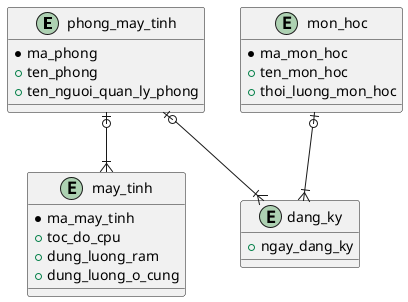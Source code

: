 @startuml

entity "phong_may_tinh" as phong_may_tinh {
	* ma_phong
	+ ten_phong
	+ ten_nguoi_quan_ly_phong
}

entity "may_tinh" as may_tinh {
	* ma_may_tinh
	+ toc_do_cpu
	+ dung_luong_ram
	+ dung_luong_o_cung
}

entity "mon_hoc" as mon_hoc {
	* ma_mon_hoc
	+ ten_mon_hoc
	+ thoi_luong_mon_hoc
}

entity "dang_ky" as dang_ky {
	+ ngay_dang_ky
}

phong_may_tinh |o--|{ may_tinh

mon_hoc |o--|{ dang_ky

phong_may_tinh |o--|{ dang_ky

@enduml